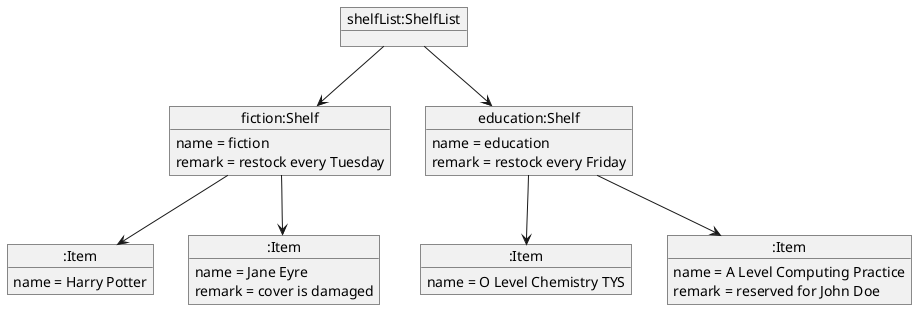 @startuml
'https://plantuml.com/object-diagram

object "shelfList:ShelfList" as shelfList
object "fiction:Shelf" as fiction {
name = fiction
remark = restock every Tuesday
}
object "education:Shelf" as education {
name = education
remark = restock every Friday
}
object ":Item" as item1 {
name = Harry Potter
}
object ":Item" as item2 {
name = Jane Eyre
remark = cover is damaged
}
object ":Item" as item3 {
name = O Level Chemistry TYS
}
object ":Item" as item4 {
name = A Level Computing Practice
remark = reserved for John Doe
}
shelfList -down-> fiction
fiction -down-> item1
fiction -down-> item2
shelfList -down-> education
education -down-> item3
education -down-> item4

@enduml
